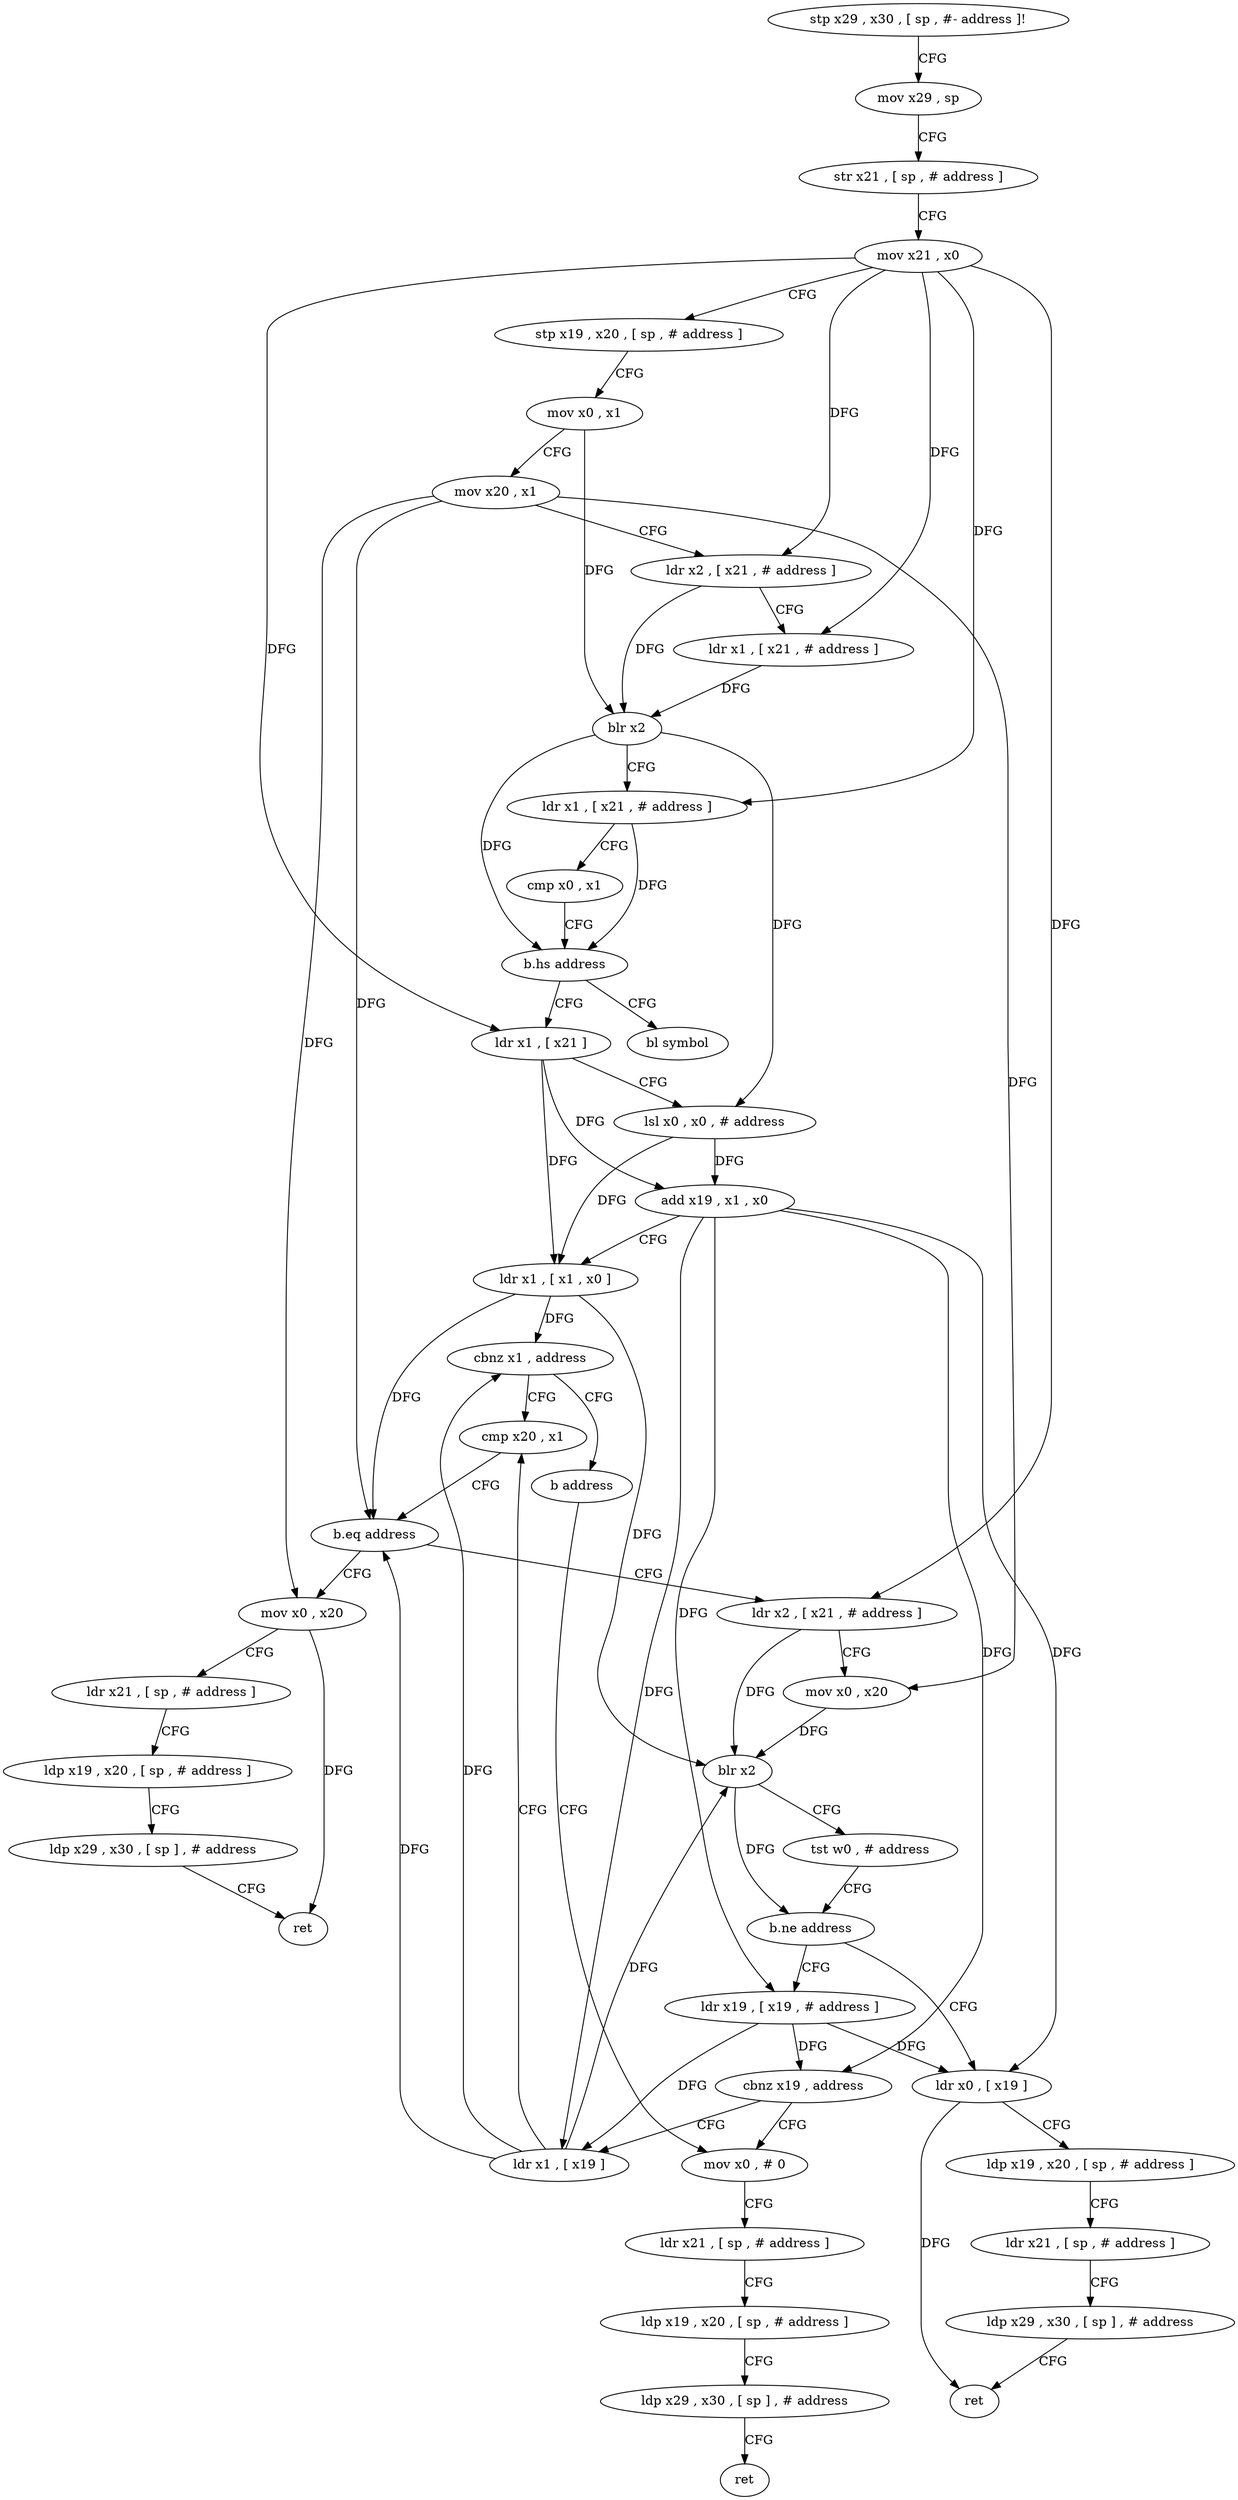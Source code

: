 digraph "func" {
"4308384" [label = "stp x29 , x30 , [ sp , #- address ]!" ]
"4308388" [label = "mov x29 , sp" ]
"4308392" [label = "str x21 , [ sp , # address ]" ]
"4308396" [label = "mov x21 , x0" ]
"4308400" [label = "stp x19 , x20 , [ sp , # address ]" ]
"4308404" [label = "mov x0 , x1" ]
"4308408" [label = "mov x20 , x1" ]
"4308412" [label = "ldr x2 , [ x21 , # address ]" ]
"4308416" [label = "ldr x1 , [ x21 , # address ]" ]
"4308420" [label = "blr x2" ]
"4308424" [label = "ldr x1 , [ x21 , # address ]" ]
"4308428" [label = "cmp x0 , x1" ]
"4308432" [label = "b.hs address" ]
"4308572" [label = "bl symbol" ]
"4308436" [label = "ldr x1 , [ x21 ]" ]
"4308440" [label = "lsl x0 , x0 , # address" ]
"4308444" [label = "add x19 , x1 , x0" ]
"4308448" [label = "ldr x1 , [ x1 , x0 ]" ]
"4308452" [label = "cbnz x1 , address" ]
"4308468" [label = "cmp x20 , x1" ]
"4308456" [label = "b address" ]
"4308472" [label = "b.eq address" ]
"4308528" [label = "mov x0 , x20" ]
"4308476" [label = "ldr x2 , [ x21 , # address ]" ]
"4308504" [label = "mov x0 , # 0" ]
"4308532" [label = "ldr x21 , [ sp , # address ]" ]
"4308536" [label = "ldp x19 , x20 , [ sp , # address ]" ]
"4308540" [label = "ldp x29 , x30 , [ sp ] , # address" ]
"4308544" [label = "ret" ]
"4308480" [label = "mov x0 , x20" ]
"4308484" [label = "blr x2" ]
"4308488" [label = "tst w0 , # address" ]
"4308492" [label = "b.ne address" ]
"4308552" [label = "ldr x0 , [ x19 ]" ]
"4308496" [label = "ldr x19 , [ x19 , # address ]" ]
"4308508" [label = "ldr x21 , [ sp , # address ]" ]
"4308512" [label = "ldp x19 , x20 , [ sp , # address ]" ]
"4308516" [label = "ldp x29 , x30 , [ sp ] , # address" ]
"4308520" [label = "ret" ]
"4308556" [label = "ldp x19 , x20 , [ sp , # address ]" ]
"4308560" [label = "ldr x21 , [ sp , # address ]" ]
"4308564" [label = "ldp x29 , x30 , [ sp ] , # address" ]
"4308568" [label = "ret" ]
"4308500" [label = "cbnz x19 , address" ]
"4308464" [label = "ldr x1 , [ x19 ]" ]
"4308384" -> "4308388" [ label = "CFG" ]
"4308388" -> "4308392" [ label = "CFG" ]
"4308392" -> "4308396" [ label = "CFG" ]
"4308396" -> "4308400" [ label = "CFG" ]
"4308396" -> "4308412" [ label = "DFG" ]
"4308396" -> "4308416" [ label = "DFG" ]
"4308396" -> "4308424" [ label = "DFG" ]
"4308396" -> "4308436" [ label = "DFG" ]
"4308396" -> "4308476" [ label = "DFG" ]
"4308400" -> "4308404" [ label = "CFG" ]
"4308404" -> "4308408" [ label = "CFG" ]
"4308404" -> "4308420" [ label = "DFG" ]
"4308408" -> "4308412" [ label = "CFG" ]
"4308408" -> "4308472" [ label = "DFG" ]
"4308408" -> "4308528" [ label = "DFG" ]
"4308408" -> "4308480" [ label = "DFG" ]
"4308412" -> "4308416" [ label = "CFG" ]
"4308412" -> "4308420" [ label = "DFG" ]
"4308416" -> "4308420" [ label = "DFG" ]
"4308420" -> "4308424" [ label = "CFG" ]
"4308420" -> "4308432" [ label = "DFG" ]
"4308420" -> "4308440" [ label = "DFG" ]
"4308424" -> "4308428" [ label = "CFG" ]
"4308424" -> "4308432" [ label = "DFG" ]
"4308428" -> "4308432" [ label = "CFG" ]
"4308432" -> "4308572" [ label = "CFG" ]
"4308432" -> "4308436" [ label = "CFG" ]
"4308436" -> "4308440" [ label = "CFG" ]
"4308436" -> "4308444" [ label = "DFG" ]
"4308436" -> "4308448" [ label = "DFG" ]
"4308440" -> "4308444" [ label = "DFG" ]
"4308440" -> "4308448" [ label = "DFG" ]
"4308444" -> "4308448" [ label = "CFG" ]
"4308444" -> "4308552" [ label = "DFG" ]
"4308444" -> "4308496" [ label = "DFG" ]
"4308444" -> "4308500" [ label = "DFG" ]
"4308444" -> "4308464" [ label = "DFG" ]
"4308448" -> "4308452" [ label = "DFG" ]
"4308448" -> "4308472" [ label = "DFG" ]
"4308448" -> "4308484" [ label = "DFG" ]
"4308452" -> "4308468" [ label = "CFG" ]
"4308452" -> "4308456" [ label = "CFG" ]
"4308468" -> "4308472" [ label = "CFG" ]
"4308456" -> "4308504" [ label = "CFG" ]
"4308472" -> "4308528" [ label = "CFG" ]
"4308472" -> "4308476" [ label = "CFG" ]
"4308528" -> "4308532" [ label = "CFG" ]
"4308528" -> "4308544" [ label = "DFG" ]
"4308476" -> "4308480" [ label = "CFG" ]
"4308476" -> "4308484" [ label = "DFG" ]
"4308504" -> "4308508" [ label = "CFG" ]
"4308532" -> "4308536" [ label = "CFG" ]
"4308536" -> "4308540" [ label = "CFG" ]
"4308540" -> "4308544" [ label = "CFG" ]
"4308480" -> "4308484" [ label = "DFG" ]
"4308484" -> "4308488" [ label = "CFG" ]
"4308484" -> "4308492" [ label = "DFG" ]
"4308488" -> "4308492" [ label = "CFG" ]
"4308492" -> "4308552" [ label = "CFG" ]
"4308492" -> "4308496" [ label = "CFG" ]
"4308552" -> "4308556" [ label = "CFG" ]
"4308552" -> "4308568" [ label = "DFG" ]
"4308496" -> "4308500" [ label = "DFG" ]
"4308496" -> "4308552" [ label = "DFG" ]
"4308496" -> "4308464" [ label = "DFG" ]
"4308508" -> "4308512" [ label = "CFG" ]
"4308512" -> "4308516" [ label = "CFG" ]
"4308516" -> "4308520" [ label = "CFG" ]
"4308556" -> "4308560" [ label = "CFG" ]
"4308560" -> "4308564" [ label = "CFG" ]
"4308564" -> "4308568" [ label = "CFG" ]
"4308500" -> "4308464" [ label = "CFG" ]
"4308500" -> "4308504" [ label = "CFG" ]
"4308464" -> "4308468" [ label = "CFG" ]
"4308464" -> "4308452" [ label = "DFG" ]
"4308464" -> "4308472" [ label = "DFG" ]
"4308464" -> "4308484" [ label = "DFG" ]
}
